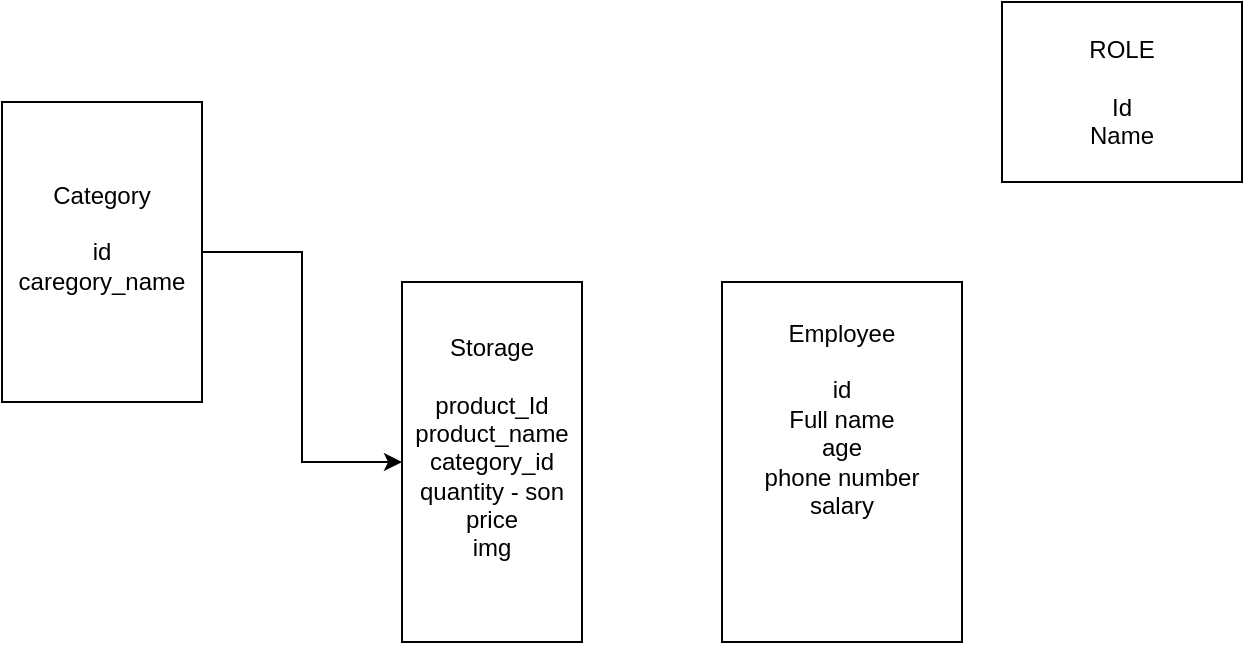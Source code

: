<mxfile version="24.0.0" type="github">
  <diagram name="Page-1" id="jh1fKFOcZe9OwH0CIHgL">
    <mxGraphModel dx="677" dy="337" grid="1" gridSize="10" guides="1" tooltips="1" connect="1" arrows="1" fold="1" page="1" pageScale="1" pageWidth="850" pageHeight="1100" math="0" shadow="0">
      <root>
        <mxCell id="0" />
        <mxCell id="1" parent="0" />
        <mxCell id="UZcGgsPrMFJg8tXiB4H0-1" value="Storage&lt;div&gt;&lt;div&gt;&lt;br&gt;product_Id&lt;div&gt;product_name&lt;/div&gt;&lt;div&gt;category_id&lt;/div&gt;&lt;div&gt;quantity - son&lt;/div&gt;&lt;div&gt;price&lt;/div&gt;&lt;div&gt;img&lt;/div&gt;&lt;div&gt;&lt;br&gt;&lt;/div&gt;&lt;/div&gt;&lt;/div&gt;" style="rounded=0;whiteSpace=wrap;html=1;" vertex="1" parent="1">
          <mxGeometry x="410" y="490" width="90" height="180" as="geometry" />
        </mxCell>
        <mxCell id="UZcGgsPrMFJg8tXiB4H0-10" style="edgeStyle=orthogonalEdgeStyle;rounded=0;orthogonalLoop=1;jettySize=auto;html=1;exitX=1;exitY=0.5;exitDx=0;exitDy=0;entryX=0;entryY=0.5;entryDx=0;entryDy=0;" edge="1" parent="1" source="UZcGgsPrMFJg8tXiB4H0-3" target="UZcGgsPrMFJg8tXiB4H0-1">
          <mxGeometry relative="1" as="geometry" />
        </mxCell>
        <mxCell id="UZcGgsPrMFJg8tXiB4H0-3" value="Category&lt;br&gt;&lt;br&gt;id&lt;div&gt;caregory_name&lt;/div&gt;&lt;div&gt;&lt;br&gt;&lt;/div&gt;" style="rounded=0;whiteSpace=wrap;html=1;" vertex="1" parent="1">
          <mxGeometry x="210" y="400" width="100" height="150" as="geometry" />
        </mxCell>
        <mxCell id="UZcGgsPrMFJg8tXiB4H0-12" value="&lt;div&gt;ROLE&lt;/div&gt;&lt;div&gt;&lt;br&gt;&lt;/div&gt;Id&lt;div&gt;Name&lt;/div&gt;" style="rounded=0;whiteSpace=wrap;html=1;" vertex="1" parent="1">
          <mxGeometry x="710" y="350" width="120" height="90" as="geometry" />
        </mxCell>
        <mxCell id="UZcGgsPrMFJg8tXiB4H0-16" value="Employee&lt;div&gt;&lt;br&gt;&lt;/div&gt;&lt;div&gt;id&lt;/div&gt;&lt;div&gt;Full name&lt;br&gt;age&lt;/div&gt;&lt;div&gt;phone number&lt;/div&gt;&lt;div&gt;salary&lt;/div&gt;&lt;div&gt;&lt;br&gt;&lt;/div&gt;&lt;div&gt;&lt;br&gt;&lt;/div&gt;&lt;div&gt;&lt;br&gt;&lt;/div&gt;" style="rounded=0;whiteSpace=wrap;html=1;" vertex="1" parent="1">
          <mxGeometry x="570" y="490" width="120" height="180" as="geometry" />
        </mxCell>
      </root>
    </mxGraphModel>
  </diagram>
</mxfile>
